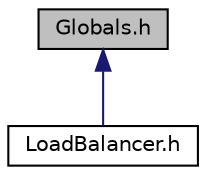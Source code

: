 digraph "Globals.h"
{
 // LATEX_PDF_SIZE
  edge [fontname="Helvetica",fontsize="10",labelfontname="Helvetica",labelfontsize="10"];
  node [fontname="Helvetica",fontsize="10",shape=record];
  Node1 [label="Globals.h",height=0.2,width=0.4,color="black", fillcolor="grey75", style="filled", fontcolor="black",tooltip="Contains global variables and definitions used throughout the application."];
  Node1 -> Node2 [dir="back",color="midnightblue",fontsize="10",style="solid"];
  Node2 [label="LoadBalancer.h",height=0.2,width=0.4,color="black", fillcolor="white", style="filled",URL="$LoadBalancer_8h.html",tooltip="Defines the LoadBalancer class, which manages a pool of web servers to distribute incoming requests e..."];
}
